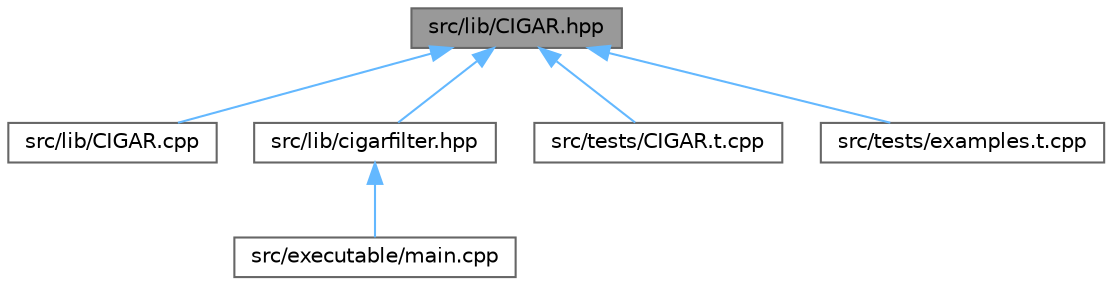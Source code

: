 digraph "src/lib/CIGAR.hpp"
{
 // LATEX_PDF_SIZE
  bgcolor="transparent";
  edge [fontname=Helvetica,fontsize=10,labelfontname=Helvetica,labelfontsize=10];
  node [fontname=Helvetica,fontsize=10,shape=box,height=0.2,width=0.4];
  Node1 [id="Node000001",label="src/lib/CIGAR.hpp",height=0.2,width=0.4,color="gray40", fillcolor="grey60", style="filled", fontcolor="black",tooltip="Implementation of the CIGAR parsing."];
  Node1 -> Node2 [id="edge1_Node000001_Node000002",dir="back",color="steelblue1",style="solid",tooltip=" "];
  Node2 [id="Node000002",label="src/lib/CIGAR.cpp",height=0.2,width=0.4,color="grey40", fillcolor="white", style="filled",URL="$CIGAR_8cpp.html",tooltip=" "];
  Node1 -> Node3 [id="edge2_Node000001_Node000003",dir="back",color="steelblue1",style="solid",tooltip=" "];
  Node3 [id="Node000003",label="src/lib/cigarfilter.hpp",height=0.2,width=0.4,color="grey40", fillcolor="white", style="filled",URL="$cigarfilter_8hpp.html",tooltip=" "];
  Node3 -> Node4 [id="edge3_Node000003_Node000004",dir="back",color="steelblue1",style="solid",tooltip=" "];
  Node4 [id="Node000004",label="src/executable/main.cpp",height=0.2,width=0.4,color="grey40", fillcolor="white", style="filled",URL="$main_8cpp.html",tooltip=" "];
  Node1 -> Node5 [id="edge4_Node000001_Node000005",dir="back",color="steelblue1",style="solid",tooltip=" "];
  Node5 [id="Node000005",label="src/tests/CIGAR.t.cpp",height=0.2,width=0.4,color="grey40", fillcolor="white", style="filled",URL="$CIGAR_8t_8cpp.html",tooltip=" "];
  Node1 -> Node6 [id="edge5_Node000001_Node000006",dir="back",color="steelblue1",style="solid",tooltip=" "];
  Node6 [id="Node000006",label="src/tests/examples.t.cpp",height=0.2,width=0.4,color="grey40", fillcolor="white", style="filled",URL="$examples_8t_8cpp.html",tooltip=" "];
}
